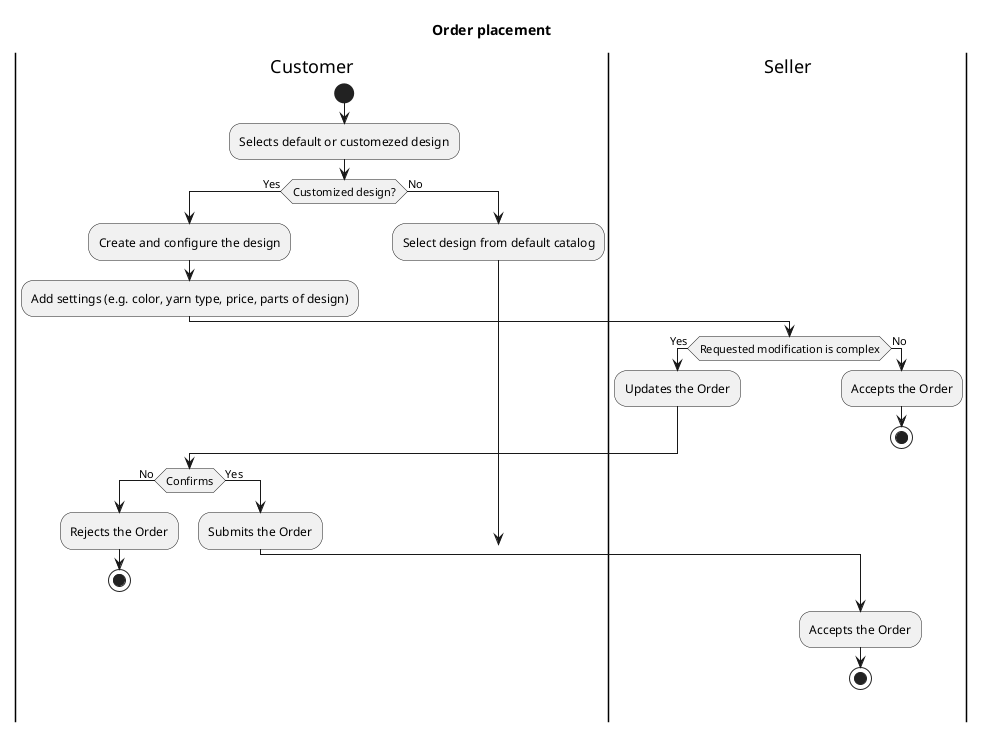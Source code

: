 @startuml

title Order placement

|Customer|
start
:Selects default or customezed design;
if (Customized design?) then (Yes)
  :Create and configure the design;
  :Add settings (e.g. color, yarn type, price, parts of design);

  |Seller|
  if (Requested modification is complex) then (Yes)
    :Updates the Order;
  else (No)
    |Seller|
    :Accepts the Order;
    stop
  endif


  |Customer|
  if (Confirms) then (No)
    :Rejects the Order;
    stop
  else (Yes)
    :Submits the Order;
    |Seller|
    label sp_lab010
    label sp_lab020
    :Accepts the Order;
    stop
  endif

|Customer|
else (No)
  :Select design from default catalog;
  label sp_lab01
  label sp_lab02
  label sp_lab03
  label sp_lab04
  label sp_lab05
  label sp_lab06
  label sp_lab07
  label sp_lab08
  label sp_lab09
  goto sp_lab20
endif

@enduml
